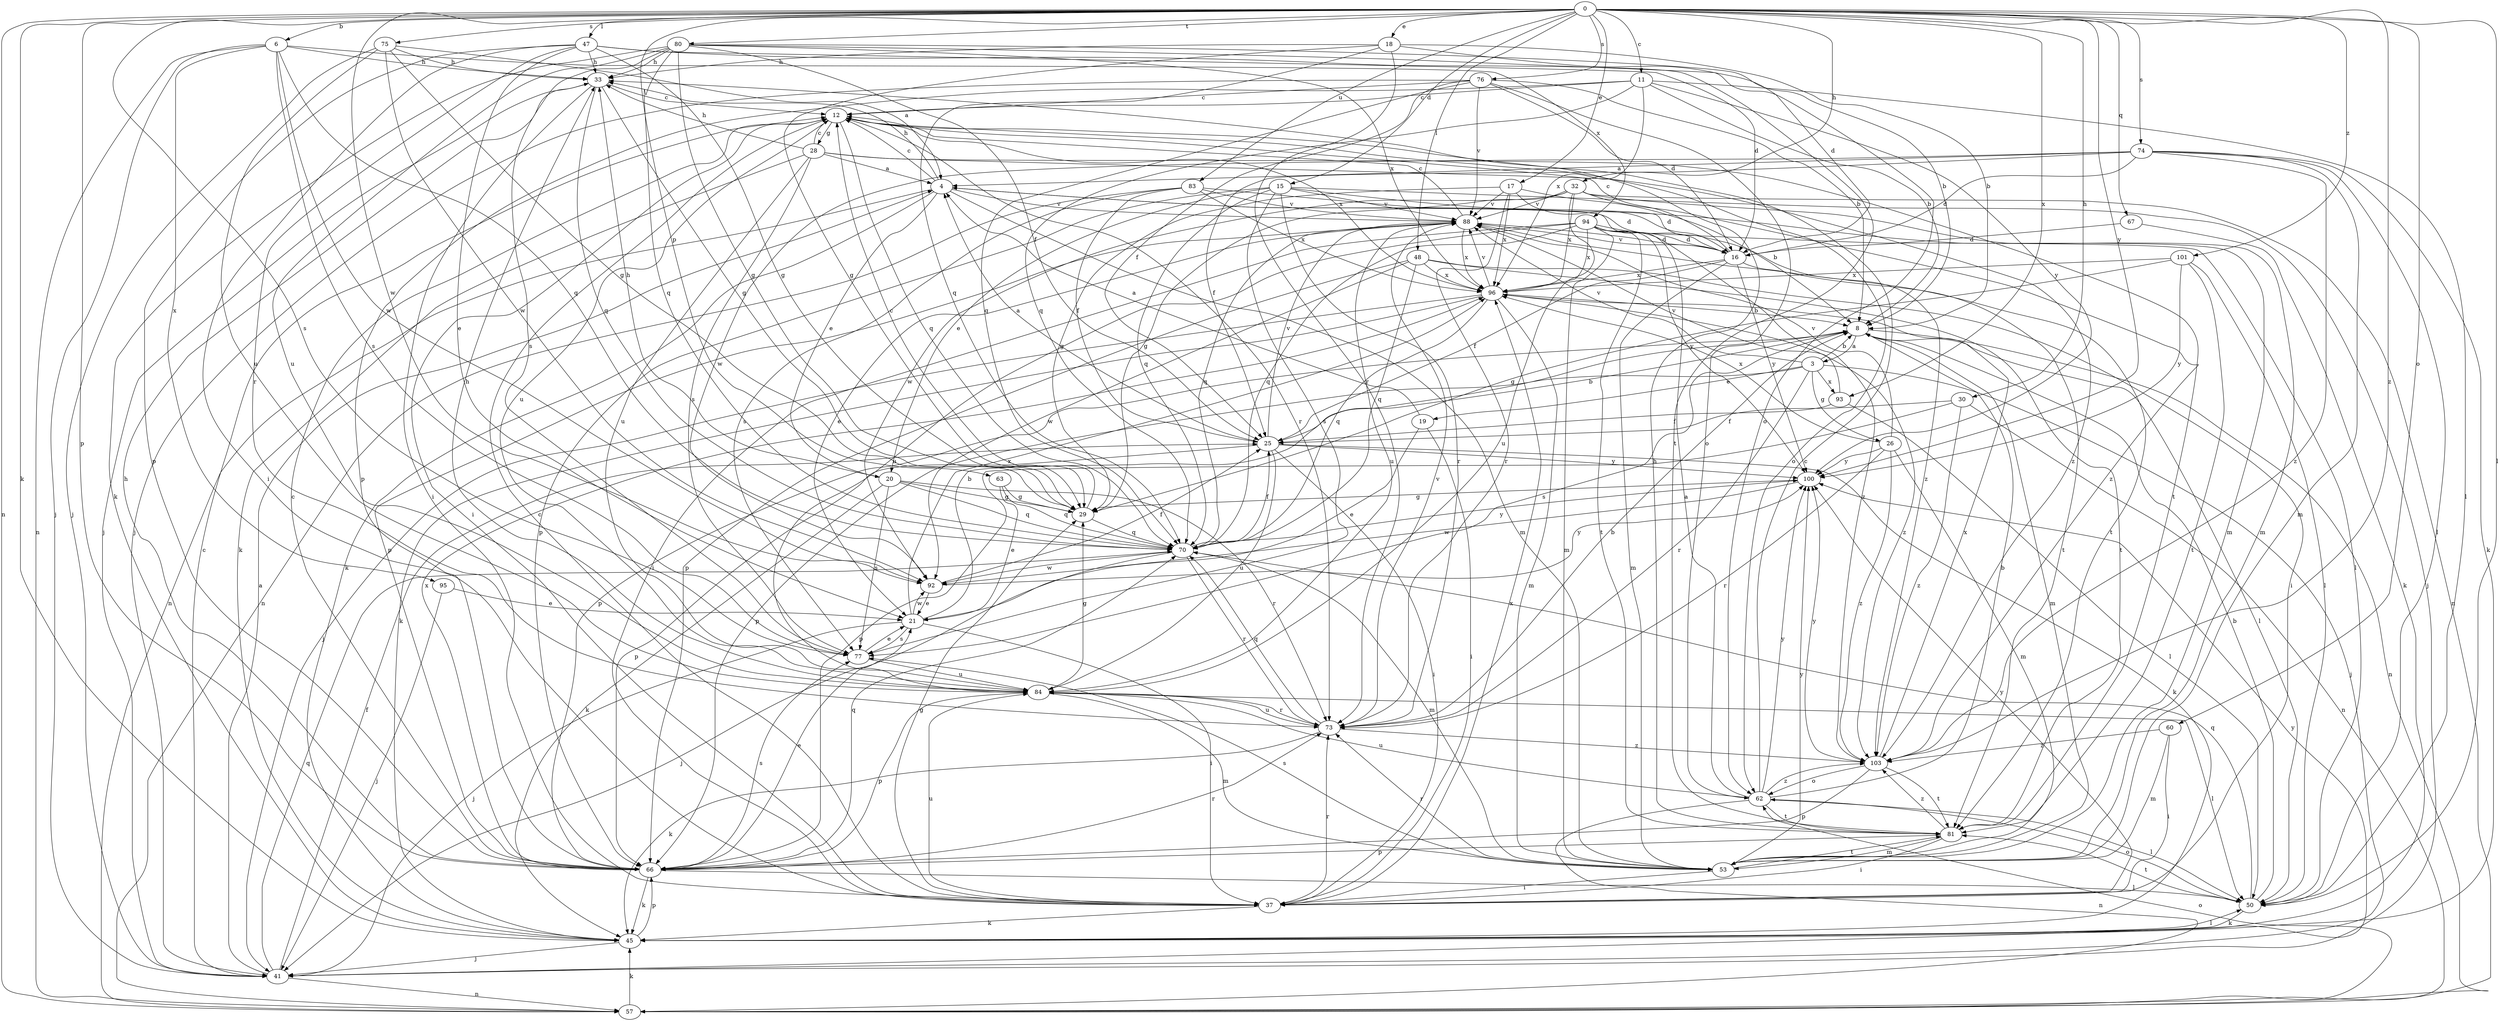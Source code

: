 strict digraph  {
0;
3;
4;
6;
8;
11;
12;
15;
16;
17;
18;
19;
20;
21;
25;
26;
28;
29;
30;
32;
33;
37;
41;
45;
47;
48;
50;
53;
57;
60;
62;
63;
66;
67;
70;
73;
74;
75;
76;
77;
80;
81;
83;
84;
88;
92;
93;
94;
95;
96;
100;
101;
103;
0 -> 6  [label=b];
0 -> 11  [label=c];
0 -> 15  [label=d];
0 -> 17  [label=e];
0 -> 18  [label=e];
0 -> 30  [label=h];
0 -> 32  [label=h];
0 -> 45  [label=k];
0 -> 47  [label=l];
0 -> 48  [label=l];
0 -> 50  [label=l];
0 -> 57  [label=n];
0 -> 60  [label=o];
0 -> 63  [label=p];
0 -> 66  [label=p];
0 -> 67  [label=q];
0 -> 74  [label=s];
0 -> 75  [label=s];
0 -> 76  [label=s];
0 -> 77  [label=s];
0 -> 80  [label=t];
0 -> 83  [label=u];
0 -> 92  [label=w];
0 -> 93  [label=x];
0 -> 100  [label=y];
0 -> 101  [label=z];
0 -> 103  [label=z];
3 -> 8  [label=b];
3 -> 19  [label=e];
3 -> 26  [label=g];
3 -> 41  [label=j];
3 -> 66  [label=p];
3 -> 73  [label=r];
3 -> 88  [label=v];
3 -> 93  [label=x];
4 -> 12  [label=c];
4 -> 16  [label=d];
4 -> 20  [label=e];
4 -> 33  [label=h];
4 -> 45  [label=k];
4 -> 53  [label=m];
4 -> 57  [label=n];
4 -> 88  [label=v];
6 -> 33  [label=h];
6 -> 41  [label=j];
6 -> 57  [label=n];
6 -> 70  [label=q];
6 -> 77  [label=s];
6 -> 92  [label=w];
6 -> 94  [label=x];
6 -> 95  [label=x];
8 -> 3  [label=a];
8 -> 50  [label=l];
8 -> 53  [label=m];
8 -> 57  [label=n];
8 -> 66  [label=p];
8 -> 77  [label=s];
11 -> 8  [label=b];
11 -> 12  [label=c];
11 -> 50  [label=l];
11 -> 66  [label=p];
11 -> 70  [label=q];
11 -> 96  [label=x];
11 -> 100  [label=y];
12 -> 28  [label=g];
12 -> 37  [label=i];
12 -> 62  [label=o];
12 -> 70  [label=q];
12 -> 73  [label=r];
12 -> 84  [label=u];
12 -> 96  [label=x];
15 -> 20  [label=e];
15 -> 41  [label=j];
15 -> 53  [label=m];
15 -> 66  [label=p];
15 -> 70  [label=q];
15 -> 73  [label=r];
15 -> 77  [label=s];
15 -> 88  [label=v];
16 -> 12  [label=c];
16 -> 25  [label=f];
16 -> 53  [label=m];
16 -> 81  [label=t];
16 -> 88  [label=v];
16 -> 96  [label=x];
16 -> 100  [label=y];
17 -> 8  [label=b];
17 -> 16  [label=d];
17 -> 29  [label=g];
17 -> 73  [label=r];
17 -> 88  [label=v];
17 -> 96  [label=x];
18 -> 8  [label=b];
18 -> 16  [label=d];
18 -> 29  [label=g];
18 -> 33  [label=h];
18 -> 70  [label=q];
18 -> 73  [label=r];
19 -> 4  [label=a];
19 -> 21  [label=e];
19 -> 37  [label=i];
20 -> 29  [label=g];
20 -> 33  [label=h];
20 -> 45  [label=k];
20 -> 70  [label=q];
20 -> 73  [label=r];
20 -> 77  [label=s];
21 -> 8  [label=b];
21 -> 37  [label=i];
21 -> 41  [label=j];
21 -> 77  [label=s];
21 -> 92  [label=w];
21 -> 96  [label=x];
25 -> 4  [label=a];
25 -> 8  [label=b];
25 -> 37  [label=i];
25 -> 45  [label=k];
25 -> 66  [label=p];
25 -> 84  [label=u];
25 -> 88  [label=v];
25 -> 100  [label=y];
26 -> 53  [label=m];
26 -> 73  [label=r];
26 -> 88  [label=v];
26 -> 96  [label=x];
26 -> 100  [label=y];
26 -> 103  [label=z];
28 -> 4  [label=a];
28 -> 12  [label=c];
28 -> 33  [label=h];
28 -> 45  [label=k];
28 -> 77  [label=s];
28 -> 81  [label=t];
28 -> 84  [label=u];
28 -> 103  [label=z];
29 -> 12  [label=c];
29 -> 70  [label=q];
30 -> 25  [label=f];
30 -> 57  [label=n];
30 -> 66  [label=p];
30 -> 103  [label=z];
32 -> 29  [label=g];
32 -> 53  [label=m];
32 -> 57  [label=n];
32 -> 84  [label=u];
32 -> 88  [label=v];
32 -> 92  [label=w];
32 -> 96  [label=x];
32 -> 103  [label=z];
33 -> 12  [label=c];
33 -> 29  [label=g];
33 -> 37  [label=i];
33 -> 41  [label=j];
33 -> 70  [label=q];
37 -> 12  [label=c];
37 -> 29  [label=g];
37 -> 45  [label=k];
37 -> 73  [label=r];
37 -> 84  [label=u];
37 -> 96  [label=x];
37 -> 100  [label=y];
41 -> 4  [label=a];
41 -> 12  [label=c];
41 -> 25  [label=f];
41 -> 57  [label=n];
41 -> 70  [label=q];
41 -> 100  [label=y];
45 -> 41  [label=j];
45 -> 50  [label=l];
45 -> 66  [label=p];
47 -> 16  [label=d];
47 -> 21  [label=e];
47 -> 29  [label=g];
47 -> 33  [label=h];
47 -> 37  [label=i];
47 -> 66  [label=p];
47 -> 73  [label=r];
47 -> 81  [label=t];
48 -> 37  [label=i];
48 -> 66  [label=p];
48 -> 70  [label=q];
48 -> 81  [label=t];
48 -> 92  [label=w];
48 -> 96  [label=x];
50 -> 8  [label=b];
50 -> 45  [label=k];
50 -> 62  [label=o];
50 -> 70  [label=q];
50 -> 81  [label=t];
53 -> 37  [label=i];
53 -> 73  [label=r];
53 -> 77  [label=s];
53 -> 81  [label=t];
53 -> 100  [label=y];
57 -> 45  [label=k];
57 -> 62  [label=o];
60 -> 37  [label=i];
60 -> 53  [label=m];
60 -> 103  [label=z];
62 -> 4  [label=a];
62 -> 8  [label=b];
62 -> 12  [label=c];
62 -> 50  [label=l];
62 -> 57  [label=n];
62 -> 81  [label=t];
62 -> 84  [label=u];
62 -> 100  [label=y];
62 -> 103  [label=z];
63 -> 21  [label=e];
63 -> 29  [label=g];
63 -> 70  [label=q];
66 -> 12  [label=c];
66 -> 21  [label=e];
66 -> 33  [label=h];
66 -> 45  [label=k];
66 -> 50  [label=l];
66 -> 70  [label=q];
66 -> 73  [label=r];
66 -> 77  [label=s];
66 -> 96  [label=x];
67 -> 16  [label=d];
67 -> 45  [label=k];
70 -> 25  [label=f];
70 -> 41  [label=j];
70 -> 53  [label=m];
70 -> 73  [label=r];
70 -> 92  [label=w];
70 -> 100  [label=y];
73 -> 8  [label=b];
73 -> 45  [label=k];
73 -> 70  [label=q];
73 -> 84  [label=u];
73 -> 88  [label=v];
73 -> 103  [label=z];
74 -> 4  [label=a];
74 -> 16  [label=d];
74 -> 25  [label=f];
74 -> 45  [label=k];
74 -> 50  [label=l];
74 -> 53  [label=m];
74 -> 92  [label=w];
74 -> 103  [label=z];
75 -> 4  [label=a];
75 -> 29  [label=g];
75 -> 33  [label=h];
75 -> 41  [label=j];
75 -> 84  [label=u];
75 -> 92  [label=w];
76 -> 8  [label=b];
76 -> 12  [label=c];
76 -> 16  [label=d];
76 -> 25  [label=f];
76 -> 41  [label=j];
76 -> 62  [label=o];
76 -> 70  [label=q];
76 -> 88  [label=v];
77 -> 21  [label=e];
77 -> 84  [label=u];
80 -> 8  [label=b];
80 -> 25  [label=f];
80 -> 29  [label=g];
80 -> 33  [label=h];
80 -> 45  [label=k];
80 -> 62  [label=o];
80 -> 70  [label=q];
80 -> 77  [label=s];
80 -> 84  [label=u];
80 -> 96  [label=x];
81 -> 33  [label=h];
81 -> 37  [label=i];
81 -> 53  [label=m];
81 -> 66  [label=p];
81 -> 103  [label=z];
83 -> 25  [label=f];
83 -> 57  [label=n];
83 -> 77  [label=s];
83 -> 88  [label=v];
83 -> 96  [label=x];
83 -> 103  [label=z];
84 -> 29  [label=g];
84 -> 33  [label=h];
84 -> 50  [label=l];
84 -> 53  [label=m];
84 -> 66  [label=p];
84 -> 73  [label=r];
88 -> 12  [label=c];
88 -> 16  [label=d];
88 -> 21  [label=e];
88 -> 66  [label=p];
88 -> 70  [label=q];
88 -> 81  [label=t];
88 -> 84  [label=u];
88 -> 96  [label=x];
92 -> 21  [label=e];
92 -> 25  [label=f];
92 -> 100  [label=y];
93 -> 25  [label=f];
93 -> 50  [label=l];
93 -> 88  [label=v];
94 -> 16  [label=d];
94 -> 37  [label=i];
94 -> 50  [label=l];
94 -> 53  [label=m];
94 -> 70  [label=q];
94 -> 81  [label=t];
94 -> 84  [label=u];
94 -> 96  [label=x];
94 -> 100  [label=y];
94 -> 103  [label=z];
95 -> 21  [label=e];
95 -> 41  [label=j];
96 -> 8  [label=b];
96 -> 41  [label=j];
96 -> 45  [label=k];
96 -> 53  [label=m];
96 -> 70  [label=q];
96 -> 88  [label=v];
96 -> 103  [label=z];
100 -> 29  [label=g];
100 -> 92  [label=w];
101 -> 29  [label=g];
101 -> 50  [label=l];
101 -> 81  [label=t];
101 -> 96  [label=x];
101 -> 100  [label=y];
103 -> 62  [label=o];
103 -> 66  [label=p];
103 -> 81  [label=t];
103 -> 96  [label=x];
103 -> 100  [label=y];
}
